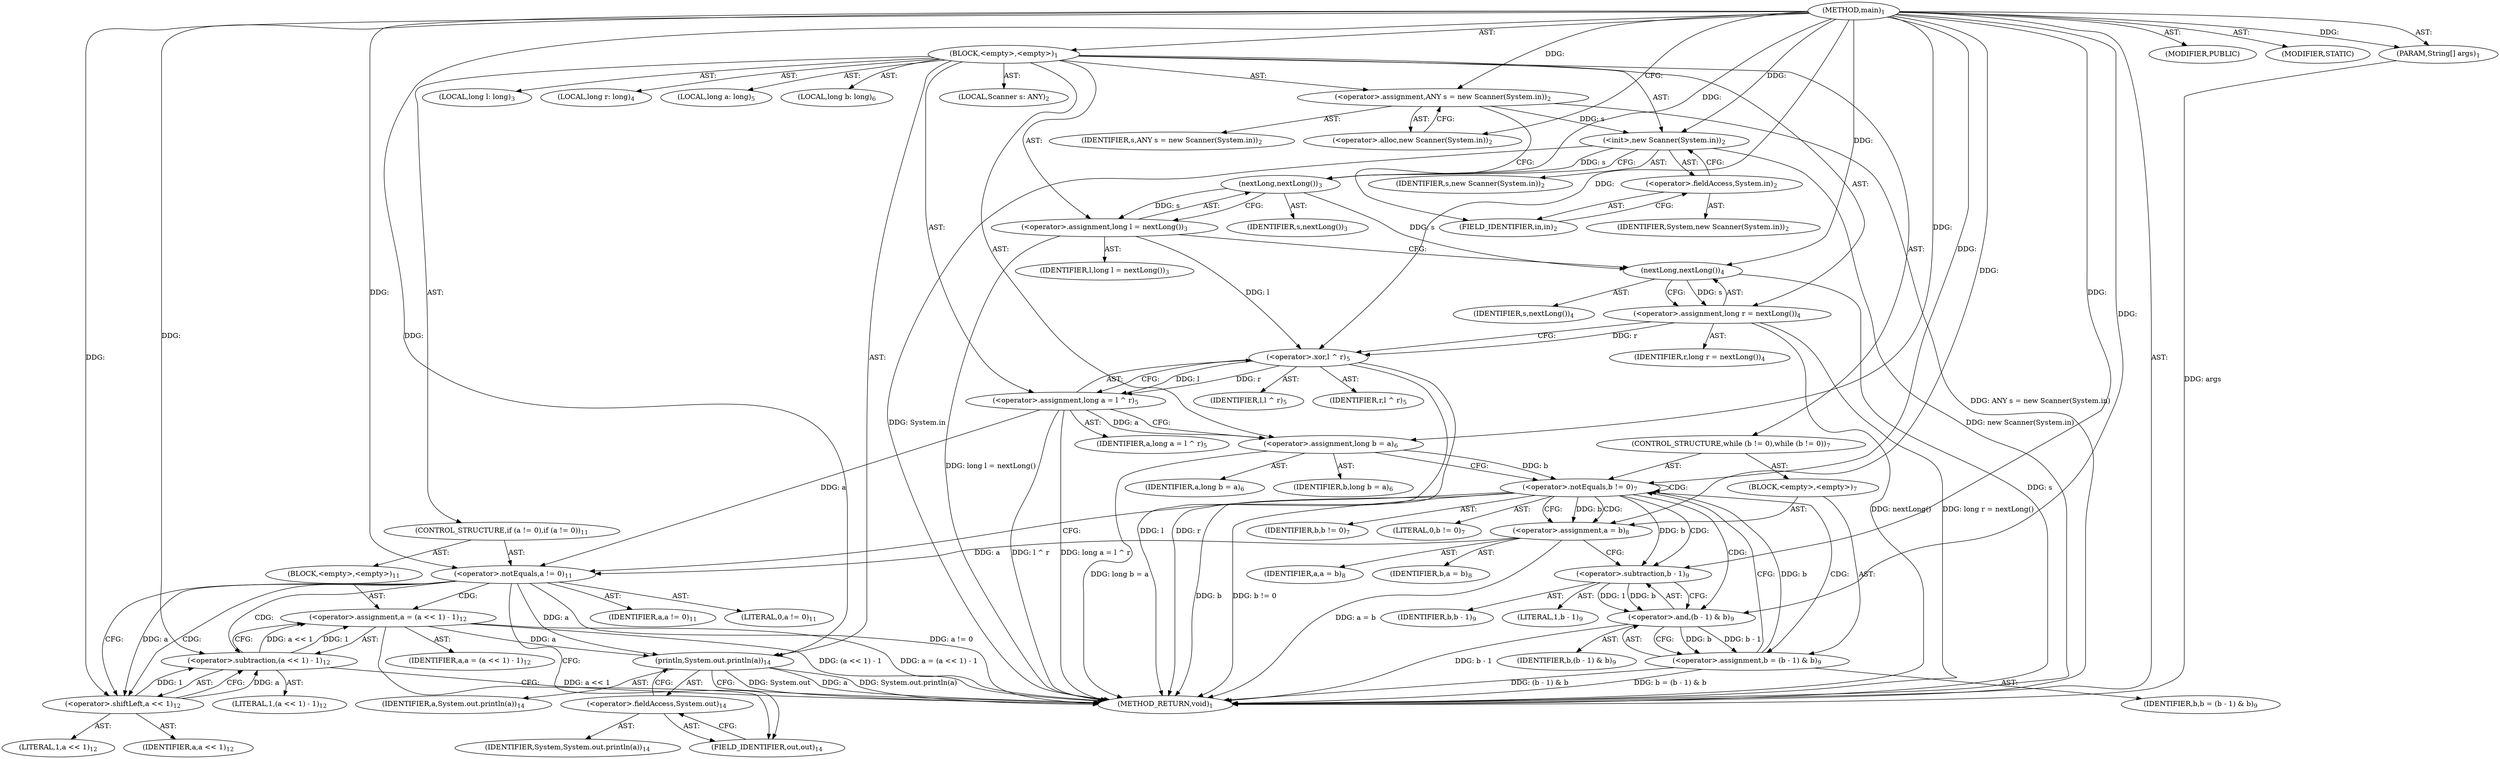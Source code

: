digraph "main" {  
"19" [label = <(METHOD,main)<SUB>1</SUB>> ]
"20" [label = <(PARAM,String[] args)<SUB>1</SUB>> ]
"21" [label = <(BLOCK,&lt;empty&gt;,&lt;empty&gt;)<SUB>1</SUB>> ]
"4" [label = <(LOCAL,Scanner s: ANY)<SUB>2</SUB>> ]
"22" [label = <(&lt;operator&gt;.assignment,ANY s = new Scanner(System.in))<SUB>2</SUB>> ]
"23" [label = <(IDENTIFIER,s,ANY s = new Scanner(System.in))<SUB>2</SUB>> ]
"24" [label = <(&lt;operator&gt;.alloc,new Scanner(System.in))<SUB>2</SUB>> ]
"25" [label = <(&lt;init&gt;,new Scanner(System.in))<SUB>2</SUB>> ]
"3" [label = <(IDENTIFIER,s,new Scanner(System.in))<SUB>2</SUB>> ]
"26" [label = <(&lt;operator&gt;.fieldAccess,System.in)<SUB>2</SUB>> ]
"27" [label = <(IDENTIFIER,System,new Scanner(System.in))<SUB>2</SUB>> ]
"28" [label = <(FIELD_IDENTIFIER,in,in)<SUB>2</SUB>> ]
"29" [label = <(LOCAL,long l: long)<SUB>3</SUB>> ]
"30" [label = <(&lt;operator&gt;.assignment,long l = nextLong())<SUB>3</SUB>> ]
"31" [label = <(IDENTIFIER,l,long l = nextLong())<SUB>3</SUB>> ]
"32" [label = <(nextLong,nextLong())<SUB>3</SUB>> ]
"33" [label = <(IDENTIFIER,s,nextLong())<SUB>3</SUB>> ]
"34" [label = <(LOCAL,long r: long)<SUB>4</SUB>> ]
"35" [label = <(&lt;operator&gt;.assignment,long r = nextLong())<SUB>4</SUB>> ]
"36" [label = <(IDENTIFIER,r,long r = nextLong())<SUB>4</SUB>> ]
"37" [label = <(nextLong,nextLong())<SUB>4</SUB>> ]
"38" [label = <(IDENTIFIER,s,nextLong())<SUB>4</SUB>> ]
"39" [label = <(LOCAL,long a: long)<SUB>5</SUB>> ]
"40" [label = <(&lt;operator&gt;.assignment,long a = l ^ r)<SUB>5</SUB>> ]
"41" [label = <(IDENTIFIER,a,long a = l ^ r)<SUB>5</SUB>> ]
"42" [label = <(&lt;operator&gt;.xor,l ^ r)<SUB>5</SUB>> ]
"43" [label = <(IDENTIFIER,l,l ^ r)<SUB>5</SUB>> ]
"44" [label = <(IDENTIFIER,r,l ^ r)<SUB>5</SUB>> ]
"45" [label = <(LOCAL,long b: long)<SUB>6</SUB>> ]
"46" [label = <(&lt;operator&gt;.assignment,long b = a)<SUB>6</SUB>> ]
"47" [label = <(IDENTIFIER,b,long b = a)<SUB>6</SUB>> ]
"48" [label = <(IDENTIFIER,a,long b = a)<SUB>6</SUB>> ]
"49" [label = <(CONTROL_STRUCTURE,while (b != 0),while (b != 0))<SUB>7</SUB>> ]
"50" [label = <(&lt;operator&gt;.notEquals,b != 0)<SUB>7</SUB>> ]
"51" [label = <(IDENTIFIER,b,b != 0)<SUB>7</SUB>> ]
"52" [label = <(LITERAL,0,b != 0)<SUB>7</SUB>> ]
"53" [label = <(BLOCK,&lt;empty&gt;,&lt;empty&gt;)<SUB>7</SUB>> ]
"54" [label = <(&lt;operator&gt;.assignment,a = b)<SUB>8</SUB>> ]
"55" [label = <(IDENTIFIER,a,a = b)<SUB>8</SUB>> ]
"56" [label = <(IDENTIFIER,b,a = b)<SUB>8</SUB>> ]
"57" [label = <(&lt;operator&gt;.assignment,b = (b - 1) &amp; b)<SUB>9</SUB>> ]
"58" [label = <(IDENTIFIER,b,b = (b - 1) &amp; b)<SUB>9</SUB>> ]
"59" [label = <(&lt;operator&gt;.and,(b - 1) &amp; b)<SUB>9</SUB>> ]
"60" [label = <(&lt;operator&gt;.subtraction,b - 1)<SUB>9</SUB>> ]
"61" [label = <(IDENTIFIER,b,b - 1)<SUB>9</SUB>> ]
"62" [label = <(LITERAL,1,b - 1)<SUB>9</SUB>> ]
"63" [label = <(IDENTIFIER,b,(b - 1) &amp; b)<SUB>9</SUB>> ]
"64" [label = <(CONTROL_STRUCTURE,if (a != 0),if (a != 0))<SUB>11</SUB>> ]
"65" [label = <(&lt;operator&gt;.notEquals,a != 0)<SUB>11</SUB>> ]
"66" [label = <(IDENTIFIER,a,a != 0)<SUB>11</SUB>> ]
"67" [label = <(LITERAL,0,a != 0)<SUB>11</SUB>> ]
"68" [label = <(BLOCK,&lt;empty&gt;,&lt;empty&gt;)<SUB>11</SUB>> ]
"69" [label = <(&lt;operator&gt;.assignment,a = (a &lt;&lt; 1) - 1)<SUB>12</SUB>> ]
"70" [label = <(IDENTIFIER,a,a = (a &lt;&lt; 1) - 1)<SUB>12</SUB>> ]
"71" [label = <(&lt;operator&gt;.subtraction,(a &lt;&lt; 1) - 1)<SUB>12</SUB>> ]
"72" [label = <(&lt;operator&gt;.shiftLeft,a &lt;&lt; 1)<SUB>12</SUB>> ]
"73" [label = <(IDENTIFIER,a,a &lt;&lt; 1)<SUB>12</SUB>> ]
"74" [label = <(LITERAL,1,a &lt;&lt; 1)<SUB>12</SUB>> ]
"75" [label = <(LITERAL,1,(a &lt;&lt; 1) - 1)<SUB>12</SUB>> ]
"76" [label = <(println,System.out.println(a))<SUB>14</SUB>> ]
"77" [label = <(&lt;operator&gt;.fieldAccess,System.out)<SUB>14</SUB>> ]
"78" [label = <(IDENTIFIER,System,System.out.println(a))<SUB>14</SUB>> ]
"79" [label = <(FIELD_IDENTIFIER,out,out)<SUB>14</SUB>> ]
"80" [label = <(IDENTIFIER,a,System.out.println(a))<SUB>14</SUB>> ]
"81" [label = <(MODIFIER,PUBLIC)> ]
"82" [label = <(MODIFIER,STATIC)> ]
"83" [label = <(METHOD_RETURN,void)<SUB>1</SUB>> ]
  "19" -> "20"  [ label = "AST: "] 
  "19" -> "21"  [ label = "AST: "] 
  "19" -> "81"  [ label = "AST: "] 
  "19" -> "82"  [ label = "AST: "] 
  "19" -> "83"  [ label = "AST: "] 
  "21" -> "4"  [ label = "AST: "] 
  "21" -> "22"  [ label = "AST: "] 
  "21" -> "25"  [ label = "AST: "] 
  "21" -> "29"  [ label = "AST: "] 
  "21" -> "30"  [ label = "AST: "] 
  "21" -> "34"  [ label = "AST: "] 
  "21" -> "35"  [ label = "AST: "] 
  "21" -> "39"  [ label = "AST: "] 
  "21" -> "40"  [ label = "AST: "] 
  "21" -> "45"  [ label = "AST: "] 
  "21" -> "46"  [ label = "AST: "] 
  "21" -> "49"  [ label = "AST: "] 
  "21" -> "64"  [ label = "AST: "] 
  "21" -> "76"  [ label = "AST: "] 
  "22" -> "23"  [ label = "AST: "] 
  "22" -> "24"  [ label = "AST: "] 
  "25" -> "3"  [ label = "AST: "] 
  "25" -> "26"  [ label = "AST: "] 
  "26" -> "27"  [ label = "AST: "] 
  "26" -> "28"  [ label = "AST: "] 
  "30" -> "31"  [ label = "AST: "] 
  "30" -> "32"  [ label = "AST: "] 
  "32" -> "33"  [ label = "AST: "] 
  "35" -> "36"  [ label = "AST: "] 
  "35" -> "37"  [ label = "AST: "] 
  "37" -> "38"  [ label = "AST: "] 
  "40" -> "41"  [ label = "AST: "] 
  "40" -> "42"  [ label = "AST: "] 
  "42" -> "43"  [ label = "AST: "] 
  "42" -> "44"  [ label = "AST: "] 
  "46" -> "47"  [ label = "AST: "] 
  "46" -> "48"  [ label = "AST: "] 
  "49" -> "50"  [ label = "AST: "] 
  "49" -> "53"  [ label = "AST: "] 
  "50" -> "51"  [ label = "AST: "] 
  "50" -> "52"  [ label = "AST: "] 
  "53" -> "54"  [ label = "AST: "] 
  "53" -> "57"  [ label = "AST: "] 
  "54" -> "55"  [ label = "AST: "] 
  "54" -> "56"  [ label = "AST: "] 
  "57" -> "58"  [ label = "AST: "] 
  "57" -> "59"  [ label = "AST: "] 
  "59" -> "60"  [ label = "AST: "] 
  "59" -> "63"  [ label = "AST: "] 
  "60" -> "61"  [ label = "AST: "] 
  "60" -> "62"  [ label = "AST: "] 
  "64" -> "65"  [ label = "AST: "] 
  "64" -> "68"  [ label = "AST: "] 
  "65" -> "66"  [ label = "AST: "] 
  "65" -> "67"  [ label = "AST: "] 
  "68" -> "69"  [ label = "AST: "] 
  "69" -> "70"  [ label = "AST: "] 
  "69" -> "71"  [ label = "AST: "] 
  "71" -> "72"  [ label = "AST: "] 
  "71" -> "75"  [ label = "AST: "] 
  "72" -> "73"  [ label = "AST: "] 
  "72" -> "74"  [ label = "AST: "] 
  "76" -> "77"  [ label = "AST: "] 
  "76" -> "80"  [ label = "AST: "] 
  "77" -> "78"  [ label = "AST: "] 
  "77" -> "79"  [ label = "AST: "] 
  "22" -> "28"  [ label = "CFG: "] 
  "25" -> "32"  [ label = "CFG: "] 
  "30" -> "37"  [ label = "CFG: "] 
  "35" -> "42"  [ label = "CFG: "] 
  "40" -> "46"  [ label = "CFG: "] 
  "46" -> "50"  [ label = "CFG: "] 
  "76" -> "83"  [ label = "CFG: "] 
  "24" -> "22"  [ label = "CFG: "] 
  "26" -> "25"  [ label = "CFG: "] 
  "32" -> "30"  [ label = "CFG: "] 
  "37" -> "35"  [ label = "CFG: "] 
  "42" -> "40"  [ label = "CFG: "] 
  "50" -> "54"  [ label = "CFG: "] 
  "50" -> "65"  [ label = "CFG: "] 
  "65" -> "72"  [ label = "CFG: "] 
  "65" -> "79"  [ label = "CFG: "] 
  "77" -> "76"  [ label = "CFG: "] 
  "28" -> "26"  [ label = "CFG: "] 
  "54" -> "60"  [ label = "CFG: "] 
  "57" -> "50"  [ label = "CFG: "] 
  "69" -> "79"  [ label = "CFG: "] 
  "79" -> "77"  [ label = "CFG: "] 
  "59" -> "57"  [ label = "CFG: "] 
  "71" -> "69"  [ label = "CFG: "] 
  "60" -> "59"  [ label = "CFG: "] 
  "72" -> "71"  [ label = "CFG: "] 
  "19" -> "24"  [ label = "CFG: "] 
  "20" -> "83"  [ label = "DDG: args"] 
  "22" -> "83"  [ label = "DDG: ANY s = new Scanner(System.in)"] 
  "25" -> "83"  [ label = "DDG: System.in"] 
  "25" -> "83"  [ label = "DDG: new Scanner(System.in)"] 
  "30" -> "83"  [ label = "DDG: long l = nextLong()"] 
  "37" -> "83"  [ label = "DDG: s"] 
  "35" -> "83"  [ label = "DDG: nextLong()"] 
  "35" -> "83"  [ label = "DDG: long r = nextLong()"] 
  "42" -> "83"  [ label = "DDG: l"] 
  "42" -> "83"  [ label = "DDG: r"] 
  "40" -> "83"  [ label = "DDG: l ^ r"] 
  "40" -> "83"  [ label = "DDG: long a = l ^ r"] 
  "46" -> "83"  [ label = "DDG: long b = a"] 
  "50" -> "83"  [ label = "DDG: b"] 
  "50" -> "83"  [ label = "DDG: b != 0"] 
  "65" -> "83"  [ label = "DDG: a != 0"] 
  "71" -> "83"  [ label = "DDG: a &lt;&lt; 1"] 
  "69" -> "83"  [ label = "DDG: (a &lt;&lt; 1) - 1"] 
  "69" -> "83"  [ label = "DDG: a = (a &lt;&lt; 1) - 1"] 
  "76" -> "83"  [ label = "DDG: System.out"] 
  "76" -> "83"  [ label = "DDG: a"] 
  "76" -> "83"  [ label = "DDG: System.out.println(a)"] 
  "54" -> "83"  [ label = "DDG: a = b"] 
  "59" -> "83"  [ label = "DDG: b - 1"] 
  "57" -> "83"  [ label = "DDG: (b - 1) &amp; b"] 
  "57" -> "83"  [ label = "DDG: b = (b - 1) &amp; b"] 
  "19" -> "20"  [ label = "DDG: "] 
  "19" -> "22"  [ label = "DDG: "] 
  "32" -> "30"  [ label = "DDG: s"] 
  "37" -> "35"  [ label = "DDG: s"] 
  "42" -> "40"  [ label = "DDG: l"] 
  "42" -> "40"  [ label = "DDG: r"] 
  "40" -> "46"  [ label = "DDG: a"] 
  "19" -> "46"  [ label = "DDG: "] 
  "22" -> "25"  [ label = "DDG: s"] 
  "19" -> "25"  [ label = "DDG: "] 
  "65" -> "76"  [ label = "DDG: a"] 
  "69" -> "76"  [ label = "DDG: a"] 
  "19" -> "76"  [ label = "DDG: "] 
  "25" -> "32"  [ label = "DDG: s"] 
  "19" -> "32"  [ label = "DDG: "] 
  "32" -> "37"  [ label = "DDG: s"] 
  "19" -> "37"  [ label = "DDG: "] 
  "30" -> "42"  [ label = "DDG: l"] 
  "19" -> "42"  [ label = "DDG: "] 
  "35" -> "42"  [ label = "DDG: r"] 
  "46" -> "50"  [ label = "DDG: b"] 
  "57" -> "50"  [ label = "DDG: b"] 
  "19" -> "50"  [ label = "DDG: "] 
  "50" -> "54"  [ label = "DDG: b"] 
  "19" -> "54"  [ label = "DDG: "] 
  "59" -> "57"  [ label = "DDG: b - 1"] 
  "59" -> "57"  [ label = "DDG: b"] 
  "54" -> "65"  [ label = "DDG: a"] 
  "19" -> "65"  [ label = "DDG: "] 
  "40" -> "65"  [ label = "DDG: a"] 
  "71" -> "69"  [ label = "DDG: a &lt;&lt; 1"] 
  "71" -> "69"  [ label = "DDG: 1"] 
  "60" -> "59"  [ label = "DDG: b"] 
  "60" -> "59"  [ label = "DDG: 1"] 
  "19" -> "59"  [ label = "DDG: "] 
  "72" -> "71"  [ label = "DDG: a"] 
  "72" -> "71"  [ label = "DDG: 1"] 
  "19" -> "71"  [ label = "DDG: "] 
  "19" -> "60"  [ label = "DDG: "] 
  "50" -> "60"  [ label = "DDG: b"] 
  "65" -> "72"  [ label = "DDG: a"] 
  "19" -> "72"  [ label = "DDG: "] 
  "50" -> "60"  [ label = "CDG: "] 
  "50" -> "50"  [ label = "CDG: "] 
  "50" -> "59"  [ label = "CDG: "] 
  "50" -> "57"  [ label = "CDG: "] 
  "50" -> "54"  [ label = "CDG: "] 
  "65" -> "71"  [ label = "CDG: "] 
  "65" -> "72"  [ label = "CDG: "] 
  "65" -> "69"  [ label = "CDG: "] 
}
